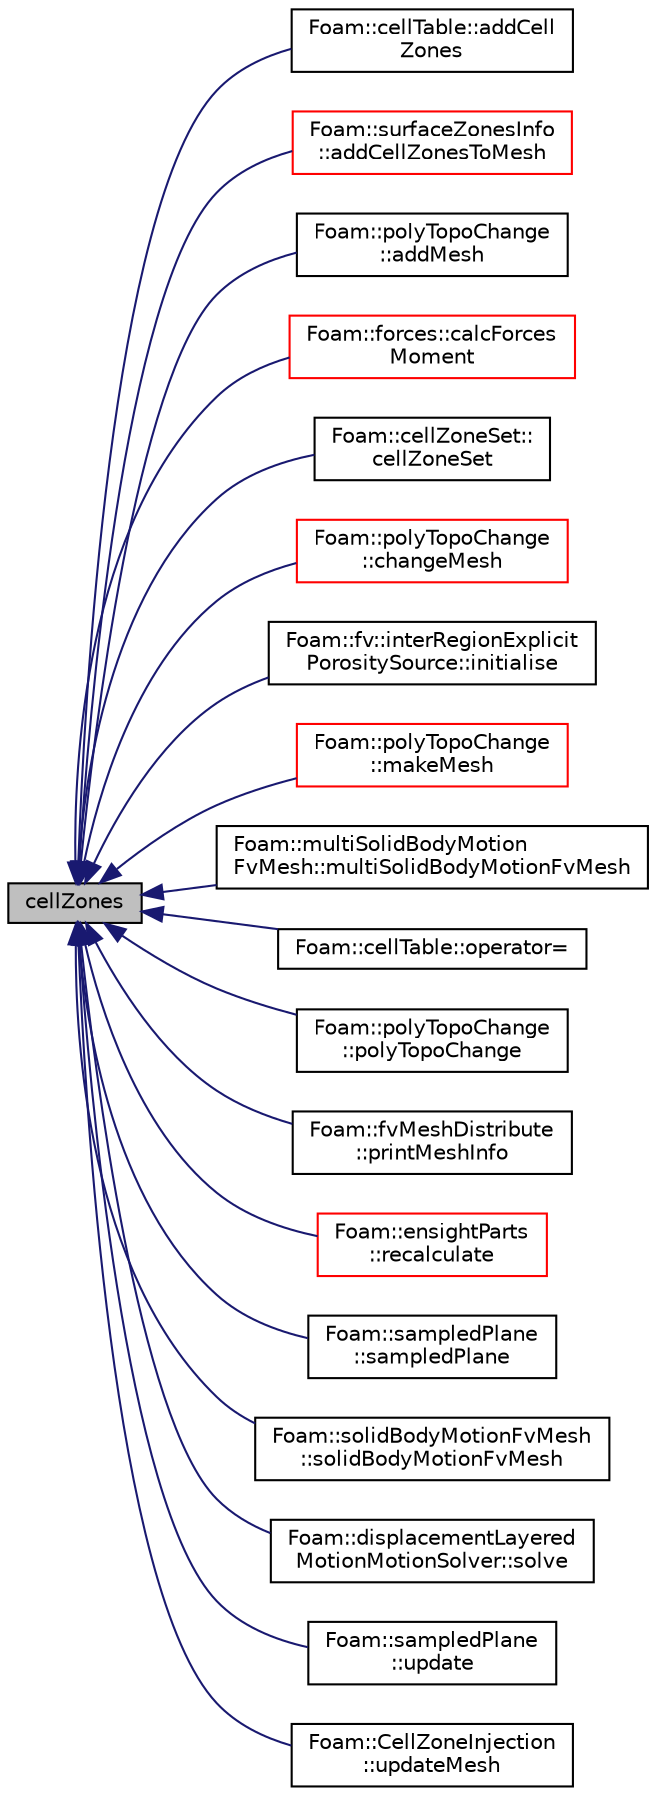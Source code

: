 digraph "cellZones"
{
  bgcolor="transparent";
  edge [fontname="Helvetica",fontsize="10",labelfontname="Helvetica",labelfontsize="10"];
  node [fontname="Helvetica",fontsize="10",shape=record];
  rankdir="LR";
  Node1 [label="cellZones",height=0.2,width=0.4,color="black", fillcolor="grey75", style="filled", fontcolor="black"];
  Node1 -> Node2 [dir="back",color="midnightblue",fontsize="10",style="solid",fontname="Helvetica"];
  Node2 [label="Foam::cellTable::addCell\lZones",height=0.2,width=0.4,color="black",URL="$a00239.html#a3e09b5787b5e4efb26cd459e05e4dafd",tooltip="Classify tableIds into cellZones according to the cellTable. "];
  Node1 -> Node3 [dir="back",color="midnightblue",fontsize="10",style="solid",fontname="Helvetica"];
  Node3 [label="Foam::surfaceZonesInfo\l::addCellZonesToMesh",height=0.2,width=0.4,color="red",URL="$a02499.html#aa53d4178cbd81300b311053db36e519d"];
  Node1 -> Node4 [dir="back",color="midnightblue",fontsize="10",style="solid",fontname="Helvetica"];
  Node4 [label="Foam::polyTopoChange\l::addMesh",height=0.2,width=0.4,color="black",URL="$a01937.html#a1f97630a2e6369203b99c1d1d1c3cff3",tooltip="Add all points/faces/cells of mesh. Additional offset for patch. "];
  Node1 -> Node5 [dir="back",color="midnightblue",fontsize="10",style="solid",fontname="Helvetica"];
  Node5 [label="Foam::forces::calcForces\lMoment",height=0.2,width=0.4,color="red",URL="$a00855.html#a71e93fd80e1ccacbf30c602b4ea11abc",tooltip="Calculate the forces and moments. "];
  Node1 -> Node6 [dir="back",color="midnightblue",fontsize="10",style="solid",fontname="Helvetica"];
  Node6 [label="Foam::cellZoneSet::\lcellZoneSet",height=0.2,width=0.4,color="black",URL="$a00248.html#a9a2cf8cf2aa415cad5f26b53bd662082",tooltip="Construct from objectRegistry and name. "];
  Node1 -> Node7 [dir="back",color="midnightblue",fontsize="10",style="solid",fontname="Helvetica"];
  Node7 [label="Foam::polyTopoChange\l::changeMesh",height=0.2,width=0.4,color="red",URL="$a01937.html#a1b105b13373ba9f1c7685f873b250cf2",tooltip="Inplace changes mesh without change of patches. "];
  Node1 -> Node8 [dir="back",color="midnightblue",fontsize="10",style="solid",fontname="Helvetica"];
  Node8 [label="Foam::fv::interRegionExplicit\lPorositySource::initialise",height=0.2,width=0.4,color="black",URL="$a01162.html#a18abf8b19283101238a77c9e6865b673",tooltip="Initialise. "];
  Node1 -> Node9 [dir="back",color="midnightblue",fontsize="10",style="solid",fontname="Helvetica"];
  Node9 [label="Foam::polyTopoChange\l::makeMesh",height=0.2,width=0.4,color="red",URL="$a01937.html#a53cd346c4116b75d2e9540d07c212149",tooltip="Create new mesh with old mesh patches. "];
  Node1 -> Node10 [dir="back",color="midnightblue",fontsize="10",style="solid",fontname="Helvetica"];
  Node10 [label="Foam::multiSolidBodyMotion\lFvMesh::multiSolidBodyMotionFvMesh",height=0.2,width=0.4,color="black",URL="$a01558.html#a51e921d3df17b3742d31ef77f0732942",tooltip="Construct from IOobject. "];
  Node1 -> Node11 [dir="back",color="midnightblue",fontsize="10",style="solid",fontname="Helvetica"];
  Node11 [label="Foam::cellTable::operator=",height=0.2,width=0.4,color="black",URL="$a00239.html#ac2838337150ab074428de8db53fea67f",tooltip="Assign from cellZones. "];
  Node1 -> Node12 [dir="back",color="midnightblue",fontsize="10",style="solid",fontname="Helvetica"];
  Node12 [label="Foam::polyTopoChange\l::polyTopoChange",height=0.2,width=0.4,color="black",URL="$a01937.html#a158efdaa4673bf44ac6748dde6a5cad6",tooltip="Construct from mesh. Adds all points/face/cells from mesh. "];
  Node1 -> Node13 [dir="back",color="midnightblue",fontsize="10",style="solid",fontname="Helvetica"];
  Node13 [label="Foam::fvMeshDistribute\l::printMeshInfo",height=0.2,width=0.4,color="black",URL="$a00878.html#a8a0700fdb9e32ce9809a663ad13ab01b",tooltip="Print some info on mesh. "];
  Node1 -> Node14 [dir="back",color="midnightblue",fontsize="10",style="solid",fontname="Helvetica"];
  Node14 [label="Foam::ensightParts\l::recalculate",height=0.2,width=0.4,color="red",URL="$a00650.html#a41a64bf59bc6026a69c4c6e1a89ba511",tooltip="Clear old information and construct anew from polyMesh. "];
  Node1 -> Node15 [dir="back",color="midnightblue",fontsize="10",style="solid",fontname="Helvetica"];
  Node15 [label="Foam::sampledPlane\l::sampledPlane",height=0.2,width=0.4,color="black",URL="$a02227.html#afc229ec50f245665a316d0d1b7550e68",tooltip="Construct from components. "];
  Node1 -> Node16 [dir="back",color="midnightblue",fontsize="10",style="solid",fontname="Helvetica"];
  Node16 [label="Foam::solidBodyMotionFvMesh\l::solidBodyMotionFvMesh",height=0.2,width=0.4,color="black",URL="$a02364.html#af7e61ff685d96a6e136432a028e3e50d",tooltip="Construct from IOobject. "];
  Node1 -> Node17 [dir="back",color="midnightblue",fontsize="10",style="solid",fontname="Helvetica"];
  Node17 [label="Foam::displacementLayered\lMotionMotionSolver::solve",height=0.2,width=0.4,color="black",URL="$a00552.html#af7d39f0eac0af0ed5785935ac72a1e7d",tooltip="Solve for motion. "];
  Node1 -> Node18 [dir="back",color="midnightblue",fontsize="10",style="solid",fontname="Helvetica"];
  Node18 [label="Foam::sampledPlane\l::update",height=0.2,width=0.4,color="black",URL="$a02227.html#aa2aac016e2bf7b5bd2b271786c2791aa",tooltip="Update the surface as required. "];
  Node1 -> Node19 [dir="back",color="midnightblue",fontsize="10",style="solid",fontname="Helvetica"];
  Node19 [label="Foam::CellZoneInjection\l::updateMesh",height=0.2,width=0.4,color="black",URL="$a00247.html#ae5693a309a936ac1040dd48c2881677f",tooltip="Set injector locations when mesh is updated. "];
}

